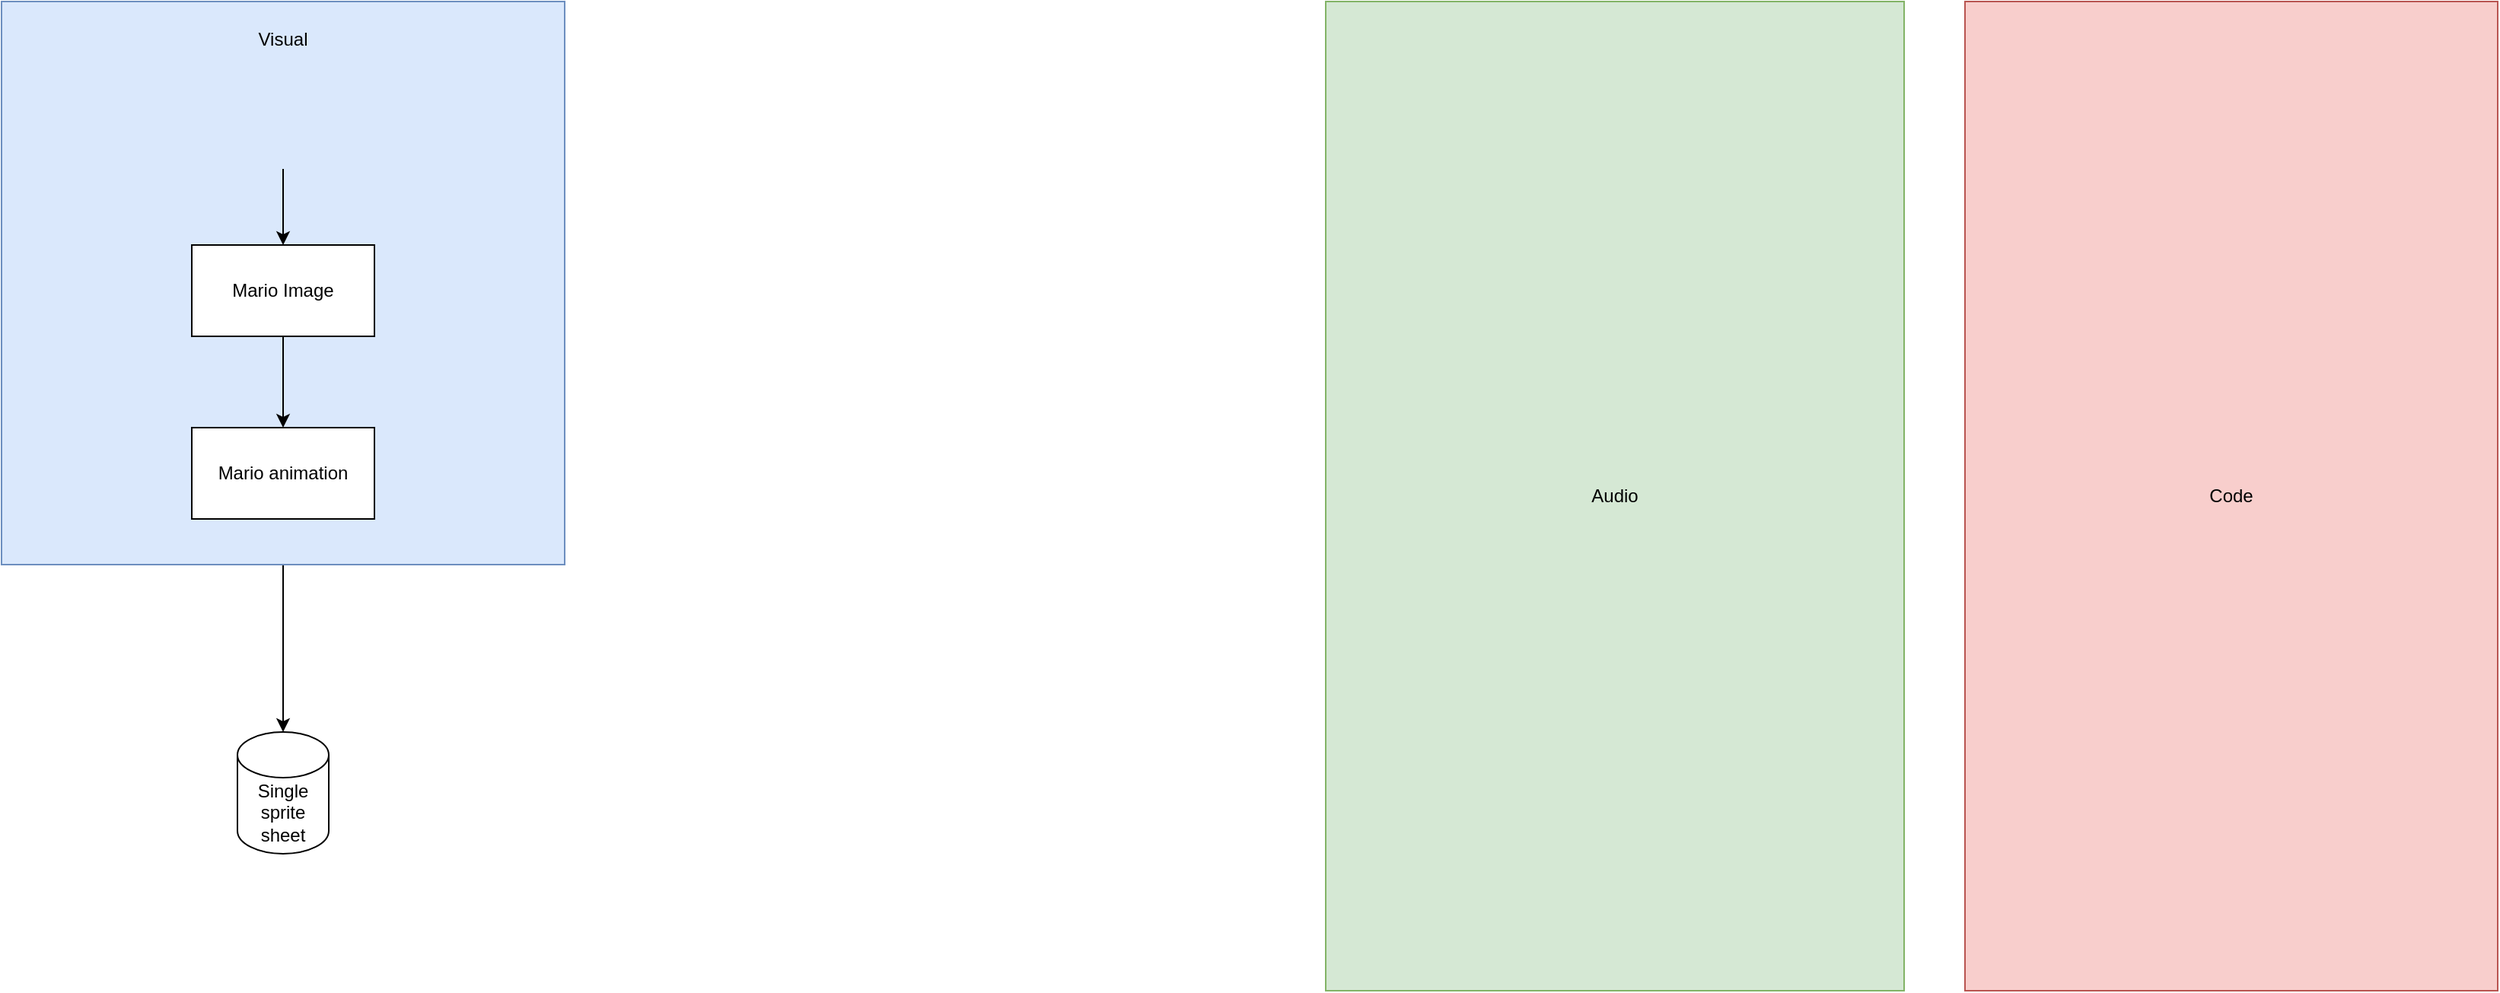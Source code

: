 <mxfile version="22.0.6" type="github">
  <diagram name="Page-1" id="24QNUBauEptLFehuIoLe">
    <mxGraphModel dx="3160" dy="1322" grid="1" gridSize="10" guides="1" tooltips="1" connect="1" arrows="1" fold="1" page="1" pageScale="1" pageWidth="850" pageHeight="1100" math="0" shadow="0">
      <root>
        <mxCell id="0" />
        <mxCell id="1" parent="0" />
        <mxCell id="mbMYBpK-Mfbnjv4Ri4Br-4" style="edgeStyle=orthogonalEdgeStyle;rounded=0;orthogonalLoop=1;jettySize=auto;html=1;" edge="1" parent="1" source="oC2lkdSRTwGsGQrgg0Gq-1" target="mbMYBpK-Mfbnjv4Ri4Br-3">
          <mxGeometry relative="1" as="geometry" />
        </mxCell>
        <mxCell id="oC2lkdSRTwGsGQrgg0Gq-1" value="" style="rounded=0;whiteSpace=wrap;html=1;fillColor=#dae8fc;strokeColor=#6c8ebf;" parent="1" vertex="1">
          <mxGeometry x="-140" y="20" width="370" height="370" as="geometry" />
        </mxCell>
        <mxCell id="oC2lkdSRTwGsGQrgg0Gq-2" value="Audio" style="rounded=0;whiteSpace=wrap;html=1;fillColor=#d5e8d4;strokeColor=#82b366;" parent="1" vertex="1">
          <mxGeometry x="730" y="20" width="380" height="650" as="geometry" />
        </mxCell>
        <mxCell id="oC2lkdSRTwGsGQrgg0Gq-3" value="Code" style="rounded=0;whiteSpace=wrap;html=1;fillColor=#f8cecc;strokeColor=#b85450;" parent="1" vertex="1">
          <mxGeometry x="1150" y="20" width="350" height="650" as="geometry" />
        </mxCell>
        <mxCell id="oC2lkdSRTwGsGQrgg0Gq-4" value="Visual" style="text;html=1;strokeColor=none;fillColor=none;align=center;verticalAlign=middle;whiteSpace=wrap;rounded=0;" parent="1" vertex="1">
          <mxGeometry x="15" y="30" width="60" height="30" as="geometry" />
        </mxCell>
        <mxCell id="oC2lkdSRTwGsGQrgg0Gq-9" style="edgeStyle=orthogonalEdgeStyle;rounded=0;orthogonalLoop=1;jettySize=auto;html=1;" parent="1" source="oC2lkdSRTwGsGQrgg0Gq-7" target="oC2lkdSRTwGsGQrgg0Gq-8" edge="1">
          <mxGeometry relative="1" as="geometry" />
        </mxCell>
        <mxCell id="oC2lkdSRTwGsGQrgg0Gq-7" value="" style="shape=image;verticalLabelPosition=bottom;labelBackgroundColor=default;verticalAlign=top;aspect=fixed;imageAspect=0;image=https://www.aseprite.org/assets/images/header-logo.png;" parent="1" vertex="1">
          <mxGeometry x="-41.88" y="60" width="173.77" height="70" as="geometry" />
        </mxCell>
        <mxCell id="oC2lkdSRTwGsGQrgg0Gq-11" style="edgeStyle=orthogonalEdgeStyle;rounded=0;orthogonalLoop=1;jettySize=auto;html=1;" parent="1" source="oC2lkdSRTwGsGQrgg0Gq-8" target="oC2lkdSRTwGsGQrgg0Gq-10" edge="1">
          <mxGeometry relative="1" as="geometry" />
        </mxCell>
        <mxCell id="oC2lkdSRTwGsGQrgg0Gq-8" value="Mario Image" style="rounded=0;whiteSpace=wrap;html=1;" parent="1" vertex="1">
          <mxGeometry x="-15" y="180" width="120" height="60" as="geometry" />
        </mxCell>
        <mxCell id="oC2lkdSRTwGsGQrgg0Gq-10" value="Mario animation" style="rounded=0;whiteSpace=wrap;html=1;" parent="1" vertex="1">
          <mxGeometry x="-15" y="300" width="120" height="60" as="geometry" />
        </mxCell>
        <mxCell id="mbMYBpK-Mfbnjv4Ri4Br-3" value="Single sprite sheet" style="shape=cylinder3;whiteSpace=wrap;html=1;boundedLbl=1;backgroundOutline=1;size=15;" vertex="1" parent="1">
          <mxGeometry x="15" y="500" width="60" height="80" as="geometry" />
        </mxCell>
      </root>
    </mxGraphModel>
  </diagram>
</mxfile>
